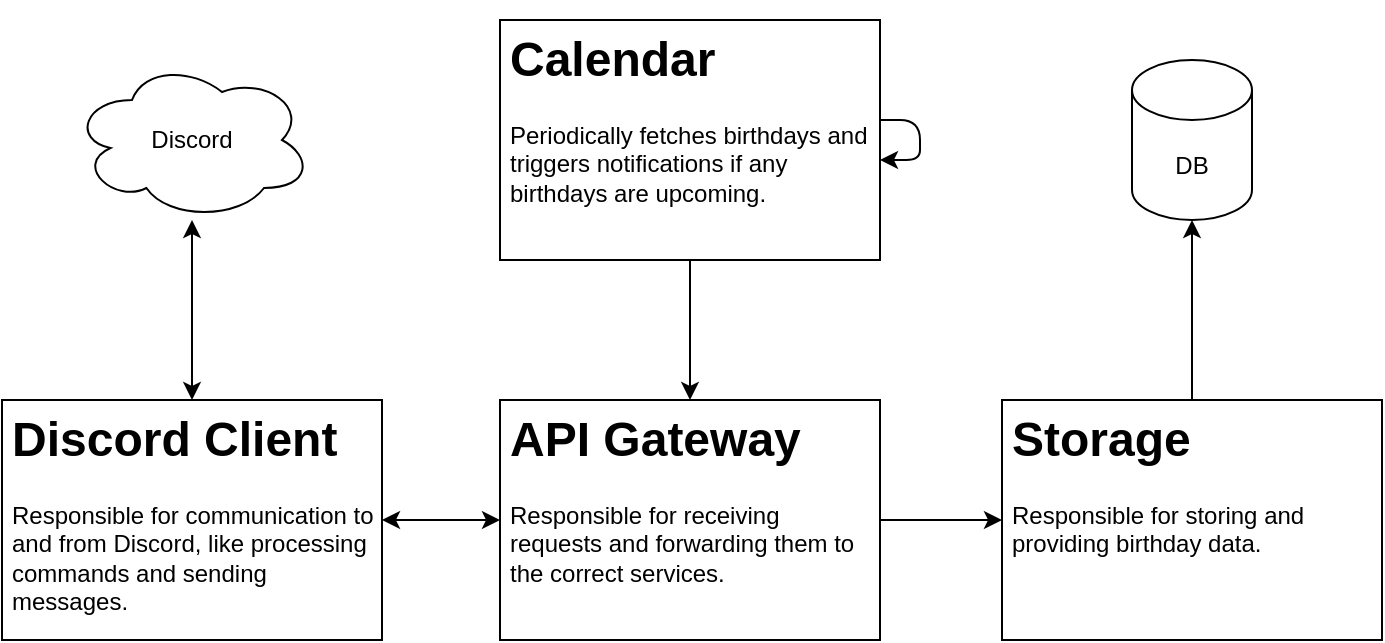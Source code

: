 <mxfile version="14.4.3" type="device"><diagram id="bDPGhHKAw2ye5cDqDoTs" name="Page-1"><mxGraphModel dx="1086" dy="806" grid="1" gridSize="10" guides="1" tooltips="1" connect="1" arrows="1" fold="1" page="1" pageScale="1" pageWidth="827" pageHeight="1169" math="0" shadow="0"><root><mxCell id="0"/><mxCell id="1" parent="0"/><mxCell id="oFdLz66ajSEFHfl5CBve-1" value="&lt;h1&gt;Calendar&lt;/h1&gt;&lt;p&gt;Periodically fetches birthdays and triggers notifications if any birthdays are upcoming.&lt;/p&gt;" style="text;html=1;spacing=5;spacingTop=-20;whiteSpace=wrap;overflow=hidden;rounded=0;strokeColor=#000000;fillColor=#ffffff;" vertex="1" parent="1"><mxGeometry x="319" y="180" width="190" height="120" as="geometry"/></mxCell><mxCell id="oFdLz66ajSEFHfl5CBve-2" value="&lt;h1&gt;Discord Client&lt;/h1&gt;&lt;p&gt;Responsible for communication to and from Discord, like processing commands and sending messages.&lt;/p&gt;" style="text;html=1;spacing=5;spacingTop=-20;whiteSpace=wrap;overflow=hidden;rounded=0;strokeColor=#000000;fillColor=#ffffff;" vertex="1" parent="1"><mxGeometry x="70" y="370" width="190" height="120" as="geometry"/></mxCell><mxCell id="oFdLz66ajSEFHfl5CBve-3" value="&lt;h1&gt;Storage&lt;/h1&gt;&lt;p&gt;Responsible for storing and providing birthday data.&lt;/p&gt;" style="text;html=1;spacing=5;spacingTop=-20;whiteSpace=wrap;overflow=hidden;rounded=0;glass=0;shadow=0;strokeColor=#000000;fillColor=#ffffff;" vertex="1" parent="1"><mxGeometry x="570" y="370" width="190" height="120" as="geometry"/></mxCell><mxCell id="oFdLz66ajSEFHfl5CBve-4" value="&lt;h1&gt;API Gateway&lt;/h1&gt;&lt;p&gt;Responsible for receiving requests and forwarding them to the correct services.&lt;/p&gt;" style="text;html=1;spacing=5;spacingTop=-20;whiteSpace=wrap;overflow=hidden;rounded=0;strokeColor=#000000;glass=0;sketch=0;shadow=0;fillColor=#ffffff;" vertex="1" parent="1"><mxGeometry x="319" y="370" width="190" height="120" as="geometry"/></mxCell><mxCell id="oFdLz66ajSEFHfl5CBve-7" value="" style="endArrow=classic;html=1;" edge="1" parent="1" source="oFdLz66ajSEFHfl5CBve-1" target="oFdLz66ajSEFHfl5CBve-4"><mxGeometry width="50" height="50" relative="1" as="geometry"><mxPoint x="150" y="440" as="sourcePoint"/><mxPoint x="200" y="390" as="targetPoint"/></mxGeometry></mxCell><mxCell id="oFdLz66ajSEFHfl5CBve-10" value="" style="endArrow=classic;html=1;" edge="1" parent="1" source="oFdLz66ajSEFHfl5CBve-4" target="oFdLz66ajSEFHfl5CBve-3"><mxGeometry width="50" height="50" relative="1" as="geometry"><mxPoint x="610" y="410" as="sourcePoint"/><mxPoint x="660" y="360" as="targetPoint"/></mxGeometry></mxCell><mxCell id="oFdLz66ajSEFHfl5CBve-11" value="" style="endArrow=classic;html=1;edgeStyle=orthogonalEdgeStyle;" edge="1" parent="1" source="oFdLz66ajSEFHfl5CBve-1" target="oFdLz66ajSEFHfl5CBve-1"><mxGeometry width="50" height="50" relative="1" as="geometry"><mxPoint x="360" y="100" as="sourcePoint"/><mxPoint x="410" y="50" as="targetPoint"/></mxGeometry></mxCell><mxCell id="oFdLz66ajSEFHfl5CBve-12" value="" style="endArrow=classic;startArrow=classic;html=1;" edge="1" parent="1" source="oFdLz66ajSEFHfl5CBve-2" target="oFdLz66ajSEFHfl5CBve-4"><mxGeometry width="50" height="50" relative="1" as="geometry"><mxPoint x="160" y="310" as="sourcePoint"/><mxPoint x="210" y="260" as="targetPoint"/></mxGeometry></mxCell><mxCell id="oFdLz66ajSEFHfl5CBve-13" value="Discord" style="ellipse;shape=cloud;whiteSpace=wrap;html=1;" vertex="1" parent="1"><mxGeometry x="105" y="200" width="120" height="80" as="geometry"/></mxCell><mxCell id="oFdLz66ajSEFHfl5CBve-14" value="" style="endArrow=classic;startArrow=classic;html=1;" edge="1" parent="1" source="oFdLz66ajSEFHfl5CBve-2" target="oFdLz66ajSEFHfl5CBve-13"><mxGeometry width="50" height="50" relative="1" as="geometry"><mxPoint x="10" y="330" as="sourcePoint"/><mxPoint x="60" y="280" as="targetPoint"/></mxGeometry></mxCell><mxCell id="oFdLz66ajSEFHfl5CBve-15" value="DB" style="shape=cylinder3;whiteSpace=wrap;html=1;boundedLbl=1;backgroundOutline=1;size=15;" vertex="1" parent="1"><mxGeometry x="635" y="200" width="60" height="80" as="geometry"/></mxCell><mxCell id="oFdLz66ajSEFHfl5CBve-16" value="" style="endArrow=classic;html=1;" edge="1" parent="1" source="oFdLz66ajSEFHfl5CBve-3" target="oFdLz66ajSEFHfl5CBve-15"><mxGeometry width="50" height="50" relative="1" as="geometry"><mxPoint x="590" y="540" as="sourcePoint"/><mxPoint x="640" y="490" as="targetPoint"/></mxGeometry></mxCell></root></mxGraphModel></diagram></mxfile>
